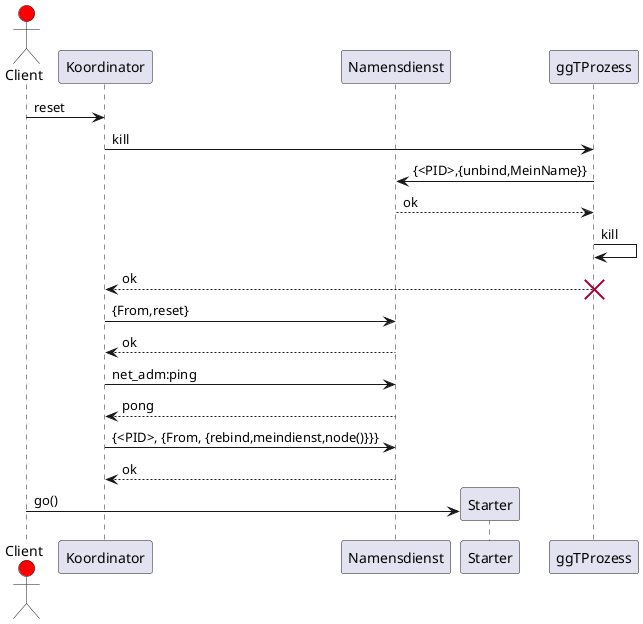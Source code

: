 @startuml Reset

actor Client #red
participant Koordinator
participant Namensdienst
participant Starter
participant ggTProzess

Client -> Koordinator : reset
Koordinator -> ggTProzess : kill
ggTProzess -> Namensdienst : {<PID>,{unbind,MeinName}}
Namensdienst --> ggTProzess : ok
ggTProzess -> ggTProzess: kill
ggTProzess --> Koordinator : ok
destroy ggTProzess

Koordinator -> Namensdienst : {From,reset}
Namensdienst --> Koordinator : ok

Koordinator -> Namensdienst : net_adm:ping
Namensdienst --> Koordinator :pong
Koordinator -> Namensdienst: {<PID>, {From, {rebind,meindienst,node()}}}
Namensdienst --> Koordinator : ok

create Starter
Client -> Starter : go()
@enduml